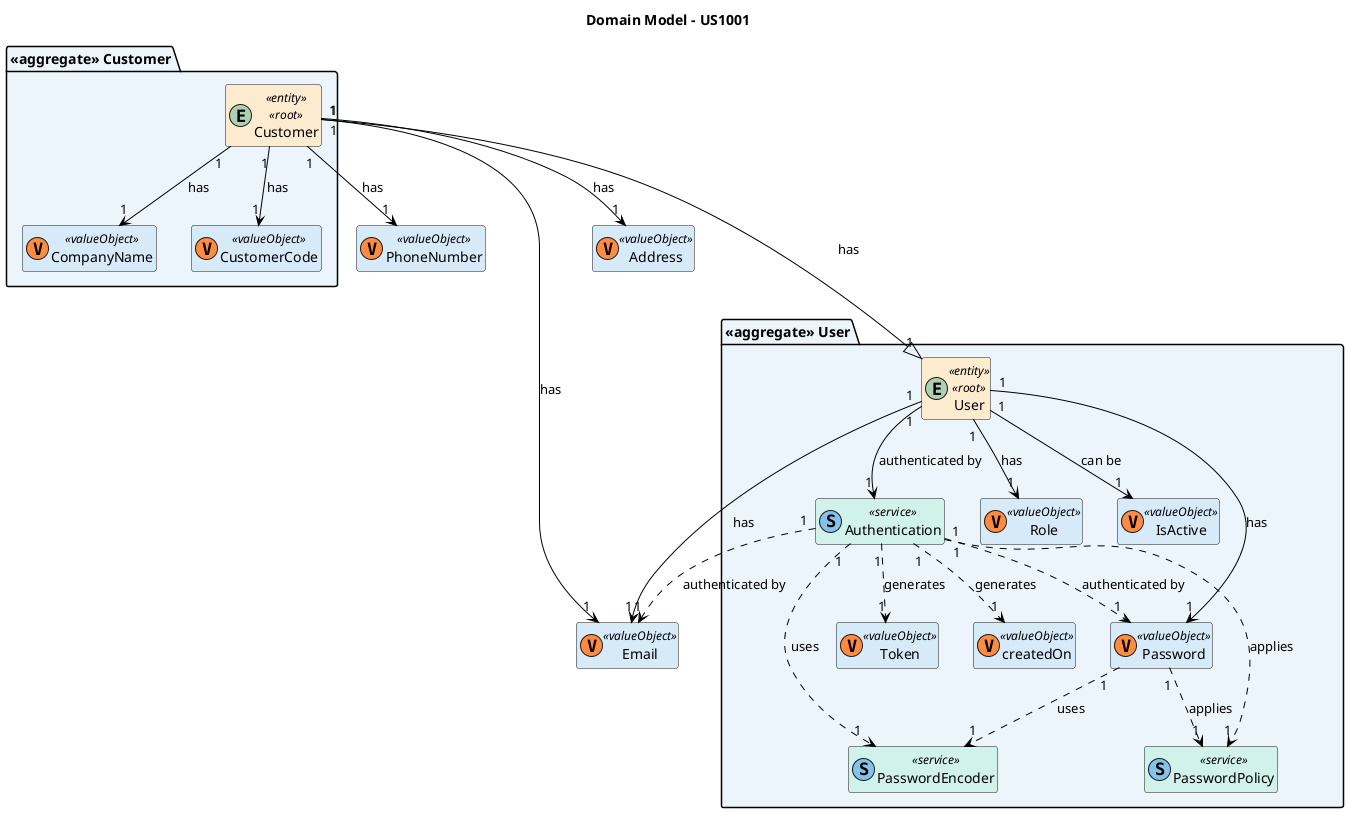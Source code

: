 @startuml DM-US1001

title Domain Model - US1001

hide empty members
'skinparam Linetype ortho

skinparam class {
    BackgroundColor<<valueObject>> #D6EAF8
    BackgroundColor<<root>> #FDEBD0
    BackgroundColor<<service>> #D1F2EB
    BackgroundColor #FEF9E7
    ArrowColor Black
}

skinparam package {
    BackgroundColor #EBF5FB
}

' User Aggregate
package "<<aggregate>> User" {
    entity User <<entity>> <<root>> {}

    class Password <<valueObject>> <<(V, #FF8B40)>> {}
    class Role <<valueObject>> <<(V, #FF8B40)>> {}
    class IsActive <<valueObject>> <<(V, #FF8B40)>> {}

    class Authentication <<service>> <<(S, #85C1E9)>> {}

    class Token <<valueObject>> <<(V, #FF8B40)>> {}
    class createdOn <<valueObject>> <<(V, #FF8B40)>> {}
    class PasswordPolicy <<service>> <<(S, #85C1E9)>> {}
    class PasswordEncoder <<service>> <<(S, #85C1E9)>> {}
}

class PhoneNumber <<valueObject>> <<(V, #FF8B40)>> {}
class Email <<valueObject>> <<(V, #FF8B40)>> {}

' Customer Aggregate
package "<<aggregate>> Customer" {
    entity Customer <<entity>> <<root>> {}

    class CompanyName <<valueObject>> <<(V, #FF8B40)>> {}
    class CustomerCode <<valueObject>> <<(V, #FF8B40)>> {}
}

class Address <<valueObject>> <<(V, #FF8B40)>> {}

' User relationships
User "1" --> "1" Email : has
User "1" --> "1" Password : has
User "1" --> "1" Role : has
User "1" --> "1" IsActive : can be
User "1" --> "1" Authentication : authenticated by

' Authentication relationships
Authentication "1" ..> "1" Email : authenticated by
Authentication "1" ..> "1" Password : authenticated by
Authentication "1" ..> "1" Token : generates
Authentication "1" ..> "1" createdOn : generates
Authentication "1" ..> "1" PasswordPolicy : applies
Authentication "1" ..> "1" PasswordEncoder : uses

' Password relationships
Password "1" ..> "1" PasswordPolicy : applies
Password "1" ..> "1" PasswordEncoder : uses

' Customer relationships
Customer "1" --> "1" CustomerCode : has
Customer "1" --> "1" CompanyName : has
Customer "1" --> "1" Address : has
Customer "1" --> "1" Email : has
Customer "1" --> "1" PhoneNumber : has
Customer "1" ---|> "1" User : has

@enduml
